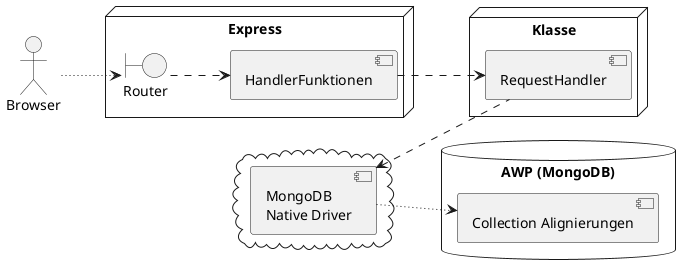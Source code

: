 @startuml Komponenten

left to right direction

actor Browser

node "Express" {
    boundary Router
    [HandlerFunktionen]
}

node "Klasse" {
    [RequestHandler]
}

cloud {
   [MongoDB\nNative Driver]
}

database "AWP (MongoDB)" {
    [Collection Alignierungen]
}

Browser ~~> [Router]
[Router] ..> [HandlerFunktionen]

[HandlerFunktionen] ..> [RequestHandler]

[RequestHandler] .up.>  [MongoDB\nNative Driver]
[MongoDB\nNative Driver] ~~>  [Collection Alignierungen]

@enduml